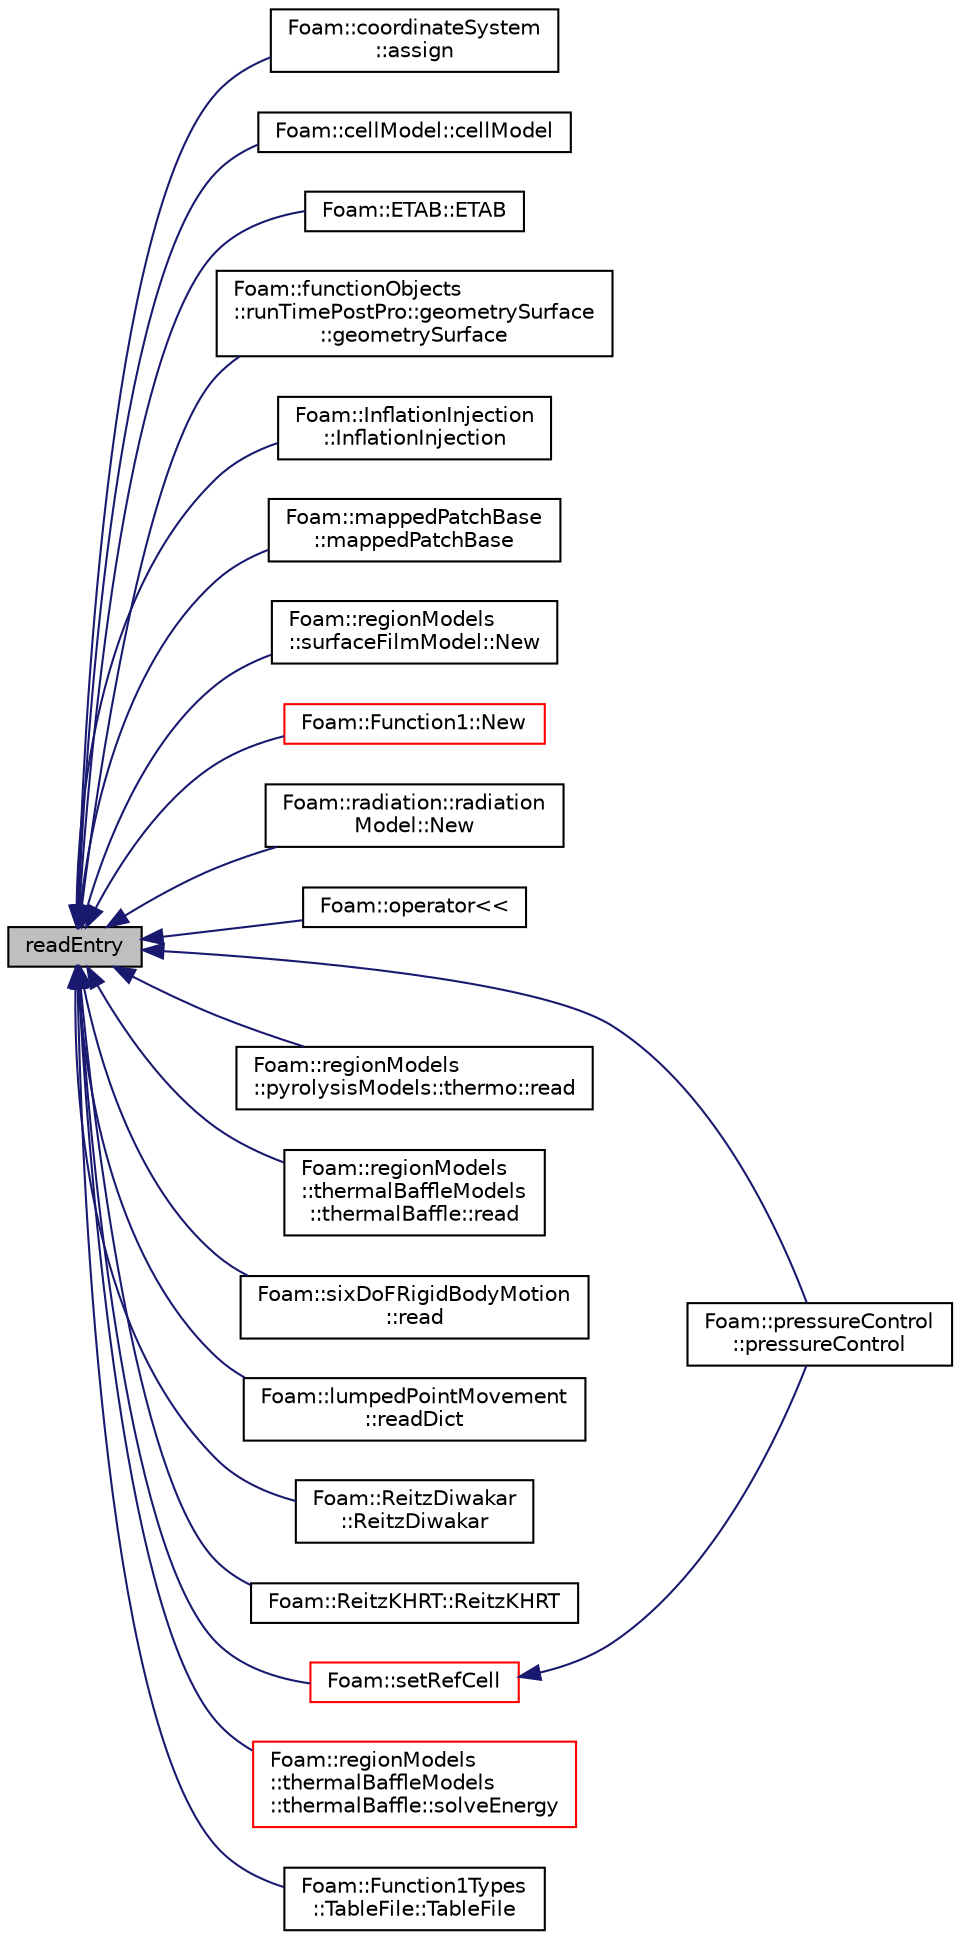 digraph "readEntry"
{
  bgcolor="transparent";
  edge [fontname="Helvetica",fontsize="10",labelfontname="Helvetica",labelfontsize="10"];
  node [fontname="Helvetica",fontsize="10",shape=record];
  rankdir="LR";
  Node1 [label="readEntry",height=0.2,width=0.4,color="black", fillcolor="grey75", style="filled" fontcolor="black"];
  Node1 -> Node2 [dir="back",color="midnightblue",fontsize="10",style="solid",fontname="Helvetica"];
  Node2 [label="Foam::coordinateSystem\l::assign",height=0.2,width=0.4,color="black",URL="$classFoam_1_1coordinateSystem.html#a7857acd659a33b80fd52697480537e7b",tooltip="Assign from dictionary content. "];
  Node1 -> Node3 [dir="back",color="midnightblue",fontsize="10",style="solid",fontname="Helvetica"];
  Node3 [label="Foam::cellModel::cellModel",height=0.2,width=0.4,color="black",URL="$classFoam_1_1cellModel.html#a32c62a3a50e4aaaeb7651788c6b694ce",tooltip="Construct from Istream. "];
  Node1 -> Node4 [dir="back",color="midnightblue",fontsize="10",style="solid",fontname="Helvetica"];
  Node4 [label="Foam::ETAB::ETAB",height=0.2,width=0.4,color="black",URL="$classFoam_1_1ETAB.html#ae26662823ae1bd31694c9cb941652d15",tooltip="Construct from dictionary. "];
  Node1 -> Node5 [dir="back",color="midnightblue",fontsize="10",style="solid",fontname="Helvetica"];
  Node5 [label="Foam::functionObjects\l::runTimePostPro::geometrySurface\l::geometrySurface",height=0.2,width=0.4,color="black",URL="$classFoam_1_1functionObjects_1_1runTimePostPro_1_1geometrySurface.html#aa186bffa504d996a207454eedbdef271",tooltip="Construct from components. "];
  Node1 -> Node6 [dir="back",color="midnightblue",fontsize="10",style="solid",fontname="Helvetica"];
  Node6 [label="Foam::InflationInjection\l::InflationInjection",height=0.2,width=0.4,color="black",URL="$classFoam_1_1InflationInjection.html#a507ed754c52ed201d90a2c3fe5f09add",tooltip="Construct from dictionary. "];
  Node1 -> Node7 [dir="back",color="midnightblue",fontsize="10",style="solid",fontname="Helvetica"];
  Node7 [label="Foam::mappedPatchBase\l::mappedPatchBase",height=0.2,width=0.4,color="black",URL="$classFoam_1_1mappedPatchBase.html#ae57903ca8bbfe2944acf6a2cc72acc1e",tooltip="Construct from dictionary. "];
  Node1 -> Node8 [dir="back",color="midnightblue",fontsize="10",style="solid",fontname="Helvetica"];
  Node8 [label="Foam::regionModels\l::surfaceFilmModel::New",height=0.2,width=0.4,color="black",URL="$classFoam_1_1regionModels_1_1surfaceFilmModel.html#a122849f19a3f04fda71330ee83e23e58",tooltip="Return a reference to the selected surface film model. "];
  Node1 -> Node9 [dir="back",color="midnightblue",fontsize="10",style="solid",fontname="Helvetica"];
  Node9 [label="Foam::Function1::New",height=0.2,width=0.4,color="red",URL="$classFoam_1_1Function1.html#a02d5055036bcdce0cbba694216218806",tooltip="Selector. "];
  Node1 -> Node10 [dir="back",color="midnightblue",fontsize="10",style="solid",fontname="Helvetica"];
  Node10 [label="Foam::radiation::radiation\lModel::New",height=0.2,width=0.4,color="black",URL="$classFoam_1_1radiation_1_1radiationModel.html#ae3b9ebfd6e0fafd4254fda4dd144cc5a",tooltip="Return a reference to the selected radiation model. "];
  Node1 -> Node11 [dir="back",color="midnightblue",fontsize="10",style="solid",fontname="Helvetica"];
  Node11 [label="Foam::operator\<\<",height=0.2,width=0.4,color="black",URL="$namespaceFoam.html#a886358dd43841ceee7bc8238b02cc1f2"];
  Node1 -> Node12 [dir="back",color="midnightblue",fontsize="10",style="solid",fontname="Helvetica"];
  Node12 [label="Foam::pressureControl\l::pressureControl",height=0.2,width=0.4,color="black",URL="$classFoam_1_1pressureControl.html#a5b1d7edfabf497cb57789d188e71de84",tooltip="Construct from the SIMPLE/PIMPLE sub-dictionary. "];
  Node1 -> Node13 [dir="back",color="midnightblue",fontsize="10",style="solid",fontname="Helvetica"];
  Node13 [label="Foam::regionModels\l::pyrolysisModels::thermo::read",height=0.2,width=0.4,color="black",URL="$classFoam_1_1regionModels_1_1pyrolysisModels_1_1thermo.html#af816873151ddb0126e98bb2f914d8ed5",tooltip="Read control parameters from dictionary. "];
  Node1 -> Node14 [dir="back",color="midnightblue",fontsize="10",style="solid",fontname="Helvetica"];
  Node14 [label="Foam::regionModels\l::thermalBaffleModels\l::thermalBaffle::read",height=0.2,width=0.4,color="black",URL="$classFoam_1_1regionModels_1_1thermalBaffleModels_1_1thermalBaffle.html#a6ce0c64db98eb6144d363dbfc86104eb",tooltip="Read control parameters from dictionary. "];
  Node1 -> Node15 [dir="back",color="midnightblue",fontsize="10",style="solid",fontname="Helvetica"];
  Node15 [label="Foam::sixDoFRigidBodyMotion\l::read",height=0.2,width=0.4,color="black",URL="$classFoam_1_1sixDoFRigidBodyMotion.html#a6ce0c64db98eb6144d363dbfc86104eb",tooltip="Read coefficients dictionary and update system parameters,. "];
  Node1 -> Node16 [dir="back",color="midnightblue",fontsize="10",style="solid",fontname="Helvetica"];
  Node16 [label="Foam::lumpedPointMovement\l::readDict",height=0.2,width=0.4,color="black",URL="$classFoam_1_1lumpedPointMovement.html#a66b6f5304d5592826c855d45921c13ab",tooltip="Update settings from dictionary. "];
  Node1 -> Node17 [dir="back",color="midnightblue",fontsize="10",style="solid",fontname="Helvetica"];
  Node17 [label="Foam::ReitzDiwakar\l::ReitzDiwakar",height=0.2,width=0.4,color="black",URL="$classFoam_1_1ReitzDiwakar.html#adcd5bead8c51e54edb8a18e86999b8db",tooltip="Construct from dictionary. "];
  Node1 -> Node18 [dir="back",color="midnightblue",fontsize="10",style="solid",fontname="Helvetica"];
  Node18 [label="Foam::ReitzKHRT::ReitzKHRT",height=0.2,width=0.4,color="black",URL="$classFoam_1_1ReitzKHRT.html#a37ae70889b8f2ca1de2a8c86f5c08018",tooltip="Construct from dictionary. "];
  Node1 -> Node19 [dir="back",color="midnightblue",fontsize="10",style="solid",fontname="Helvetica"];
  Node19 [label="Foam::setRefCell",height=0.2,width=0.4,color="red",URL="$namespaceFoam.html#af465661f2bf224c5c3924f7fed47d367",tooltip="If the field fieldRef needs referencing find the reference cell nearest. "];
  Node19 -> Node12 [dir="back",color="midnightblue",fontsize="10",style="solid",fontname="Helvetica"];
  Node1 -> Node20 [dir="back",color="midnightblue",fontsize="10",style="solid",fontname="Helvetica"];
  Node20 [label="Foam::regionModels\l::thermalBaffleModels\l::thermalBaffle::solveEnergy",height=0.2,width=0.4,color="red",URL="$classFoam_1_1regionModels_1_1thermalBaffleModels_1_1thermalBaffle.html#a533e6e7fb2c00cd976a89d545355000c",tooltip="Solve energy equation. "];
  Node1 -> Node21 [dir="back",color="midnightblue",fontsize="10",style="solid",fontname="Helvetica"];
  Node21 [label="Foam::Function1Types\l::TableFile::TableFile",height=0.2,width=0.4,color="black",URL="$classFoam_1_1Function1Types_1_1TableFile.html#a49fc50433511a4447c8e5bb2356359a5",tooltip="Construct from entry name and &quot;file&quot; found in dictionary. "];
}
